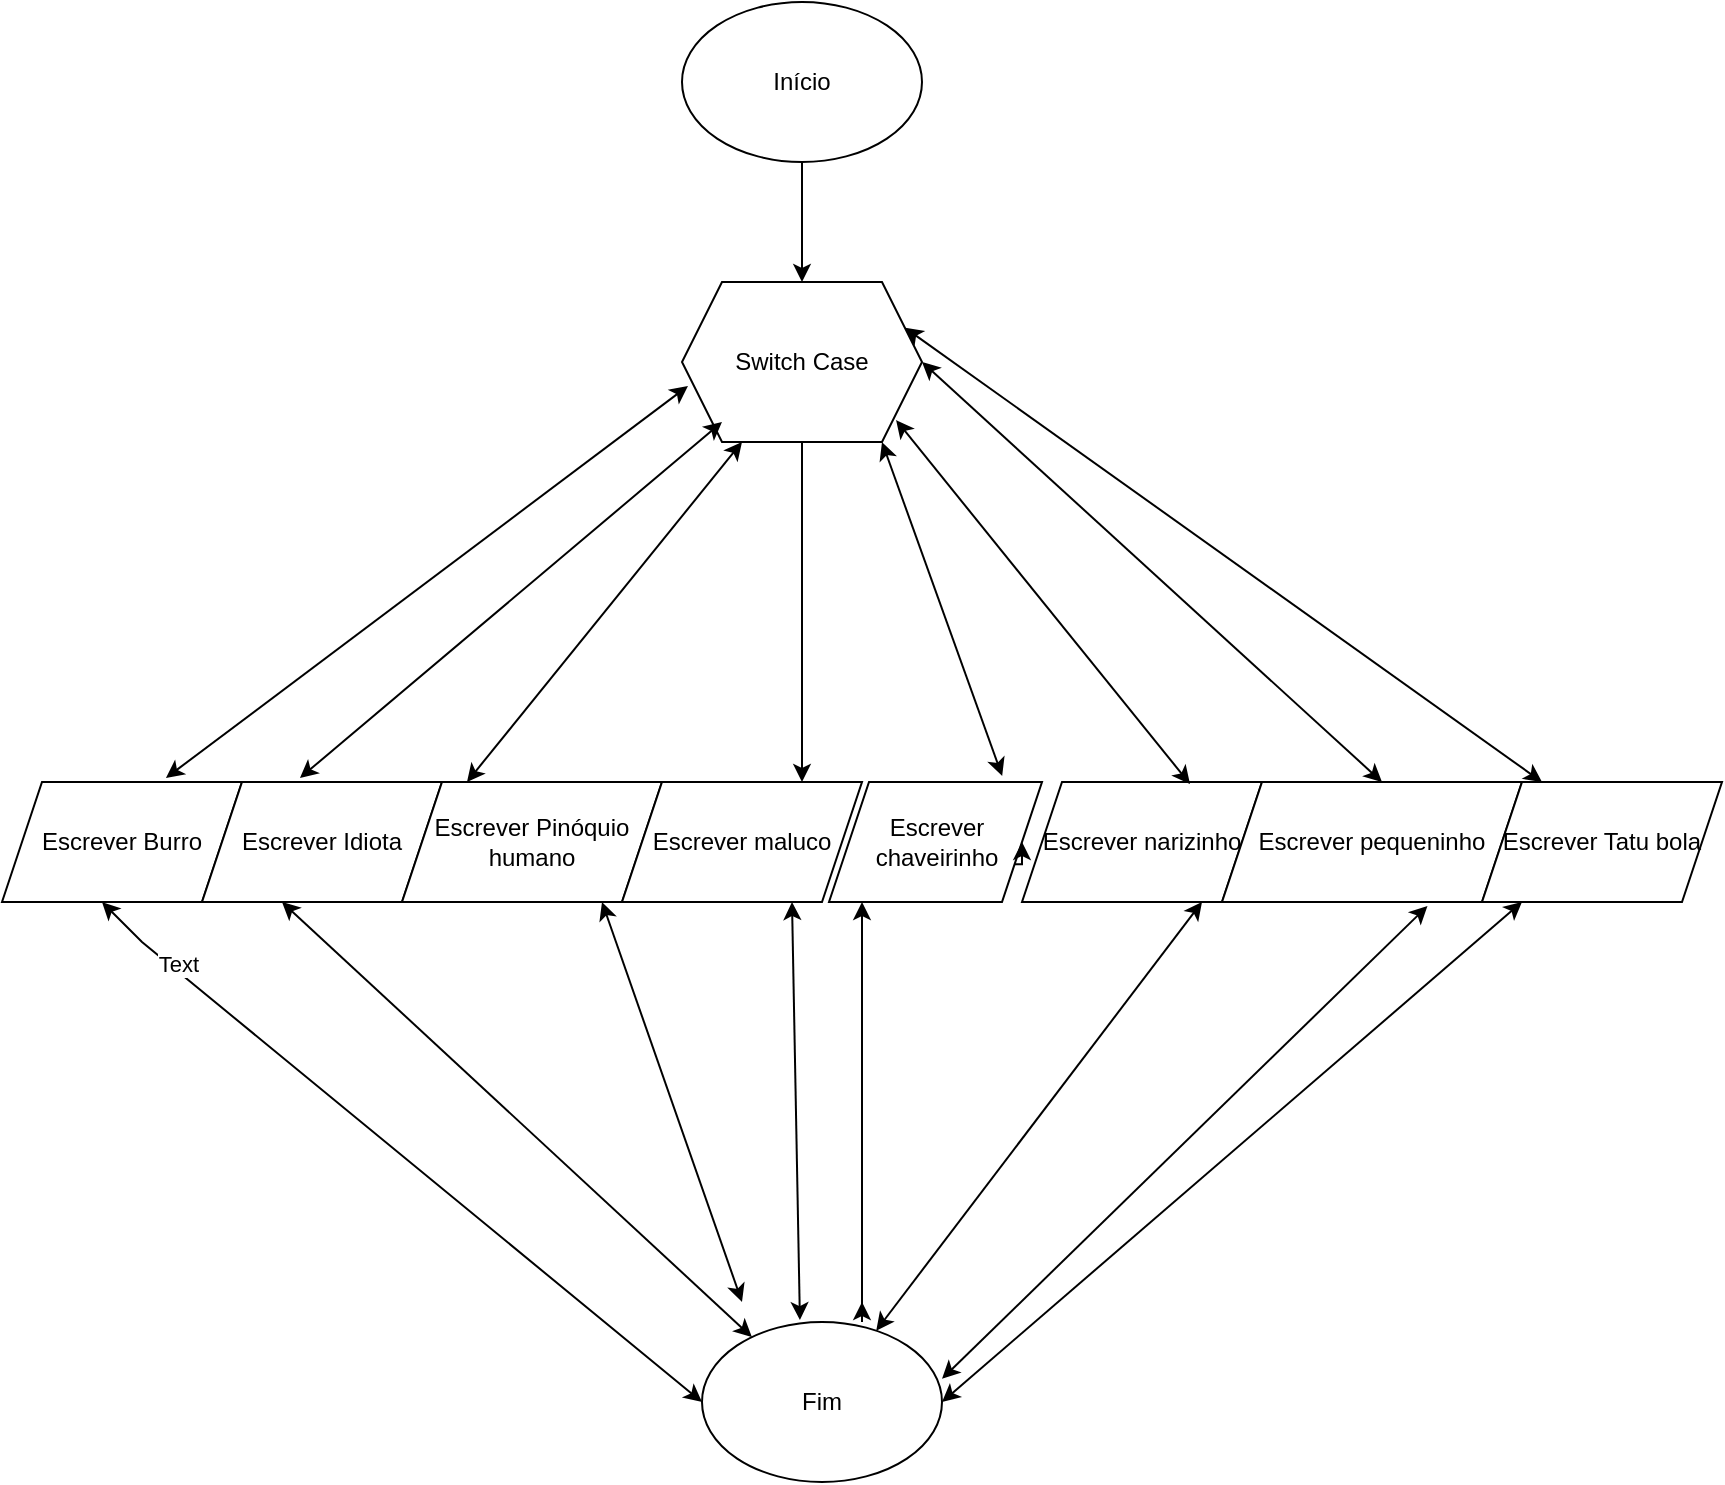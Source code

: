 <mxfile version="28.2.5">
  <diagram name="Página-1" id="pJb-V6dzXYDJEG0QzbpZ">
    <mxGraphModel dx="1665" dy="777" grid="1" gridSize="10" guides="1" tooltips="1" connect="1" arrows="1" fold="1" page="1" pageScale="1" pageWidth="827" pageHeight="1169" math="0" shadow="0">
      <root>
        <mxCell id="0" />
        <mxCell id="1" parent="0" />
        <mxCell id="bqbXSqBiP2j7At5uOMp8-8" value="" style="edgeStyle=orthogonalEdgeStyle;rounded=0;orthogonalLoop=1;jettySize=auto;html=1;" edge="1" parent="1" source="bqbXSqBiP2j7At5uOMp8-1" target="bqbXSqBiP2j7At5uOMp8-3">
          <mxGeometry relative="1" as="geometry" />
        </mxCell>
        <mxCell id="bqbXSqBiP2j7At5uOMp8-1" value="Início" style="ellipse;whiteSpace=wrap;html=1;" vertex="1" parent="1">
          <mxGeometry x="340" y="20" width="120" height="80" as="geometry" />
        </mxCell>
        <mxCell id="bqbXSqBiP2j7At5uOMp8-14" value="" style="edgeStyle=orthogonalEdgeStyle;rounded=0;orthogonalLoop=1;jettySize=auto;html=1;entryX=0.75;entryY=0;entryDx=0;entryDy=0;" edge="1" parent="1" source="bqbXSqBiP2j7At5uOMp8-3" target="bqbXSqBiP2j7At5uOMp8-12">
          <mxGeometry relative="1" as="geometry">
            <mxPoint x="400" y="330" as="targetPoint" />
          </mxGeometry>
        </mxCell>
        <mxCell id="bqbXSqBiP2j7At5uOMp8-3" value="Switch Case" style="shape=hexagon;perimeter=hexagonPerimeter2;whiteSpace=wrap;html=1;fixedSize=1;" vertex="1" parent="1">
          <mxGeometry x="340" y="160" width="120" height="80" as="geometry" />
        </mxCell>
        <mxCell id="bqbXSqBiP2j7At5uOMp8-4" value="Escrever Burro" style="shape=parallelogram;perimeter=parallelogramPerimeter;whiteSpace=wrap;html=1;fixedSize=1;" vertex="1" parent="1">
          <mxGeometry y="410" width="120" height="60" as="geometry" />
        </mxCell>
        <mxCell id="bqbXSqBiP2j7At5uOMp8-5" value="Escrever Idiota" style="shape=parallelogram;perimeter=parallelogramPerimeter;whiteSpace=wrap;html=1;fixedSize=1;" vertex="1" parent="1">
          <mxGeometry x="100" y="410" width="120" height="60" as="geometry" />
        </mxCell>
        <mxCell id="bqbXSqBiP2j7At5uOMp8-7" value="Escrever Pinóquio humano" style="shape=parallelogram;perimeter=parallelogramPerimeter;whiteSpace=wrap;html=1;fixedSize=1;" vertex="1" parent="1">
          <mxGeometry x="200" y="410" width="130" height="60" as="geometry" />
        </mxCell>
        <mxCell id="bqbXSqBiP2j7At5uOMp8-9" value="" style="endArrow=classic;startArrow=classic;html=1;rounded=0;exitX=0.683;exitY=-0.033;exitDx=0;exitDy=0;exitPerimeter=0;entryX=0.025;entryY=0.65;entryDx=0;entryDy=0;entryPerimeter=0;" edge="1" parent="1" source="bqbXSqBiP2j7At5uOMp8-4" target="bqbXSqBiP2j7At5uOMp8-3">
          <mxGeometry width="50" height="50" relative="1" as="geometry">
            <mxPoint x="290" y="280" as="sourcePoint" />
            <mxPoint x="340" y="230" as="targetPoint" />
          </mxGeometry>
        </mxCell>
        <mxCell id="bqbXSqBiP2j7At5uOMp8-10" value="" style="endArrow=classic;startArrow=classic;html=1;rounded=0;exitX=0.408;exitY=-0.033;exitDx=0;exitDy=0;exitPerimeter=0;" edge="1" parent="1" source="bqbXSqBiP2j7At5uOMp8-5">
          <mxGeometry width="50" height="50" relative="1" as="geometry">
            <mxPoint x="310" y="280" as="sourcePoint" />
            <mxPoint x="360" y="230" as="targetPoint" />
            <Array as="points" />
          </mxGeometry>
        </mxCell>
        <mxCell id="bqbXSqBiP2j7At5uOMp8-11" value="" style="endArrow=classic;startArrow=classic;html=1;rounded=0;exitX=0.25;exitY=0;exitDx=0;exitDy=0;" edge="1" parent="1" source="bqbXSqBiP2j7At5uOMp8-7">
          <mxGeometry width="50" height="50" relative="1" as="geometry">
            <mxPoint x="320" y="290" as="sourcePoint" />
            <mxPoint x="370" y="240" as="targetPoint" />
          </mxGeometry>
        </mxCell>
        <mxCell id="bqbXSqBiP2j7At5uOMp8-12" value="Escrever maluco" style="shape=parallelogram;perimeter=parallelogramPerimeter;whiteSpace=wrap;html=1;fixedSize=1;" vertex="1" parent="1">
          <mxGeometry x="310" y="410" width="120" height="60" as="geometry" />
        </mxCell>
        <mxCell id="bqbXSqBiP2j7At5uOMp8-15" value="Escrever chaveirinho" style="shape=parallelogram;perimeter=parallelogramPerimeter;whiteSpace=wrap;html=1;fixedSize=1;" vertex="1" parent="1">
          <mxGeometry x="413.5" y="410" width="106.5" height="60" as="geometry" />
        </mxCell>
        <mxCell id="bqbXSqBiP2j7At5uOMp8-16" value="Escrever narizinho" style="shape=parallelogram;perimeter=parallelogramPerimeter;whiteSpace=wrap;html=1;fixedSize=1;" vertex="1" parent="1">
          <mxGeometry x="510" y="410" width="120" height="60" as="geometry" />
        </mxCell>
        <mxCell id="bqbXSqBiP2j7At5uOMp8-17" value="Escrever pequeninho" style="shape=parallelogram;perimeter=parallelogramPerimeter;whiteSpace=wrap;html=1;fixedSize=1;" vertex="1" parent="1">
          <mxGeometry x="610" y="410" width="150" height="60" as="geometry" />
        </mxCell>
        <mxCell id="bqbXSqBiP2j7At5uOMp8-18" value="" style="endArrow=classic;startArrow=classic;html=1;rounded=0;entryX=0.813;entryY=-0.05;entryDx=0;entryDy=0;entryPerimeter=0;" edge="1" parent="1" target="bqbXSqBiP2j7At5uOMp8-15">
          <mxGeometry width="50" height="50" relative="1" as="geometry">
            <mxPoint x="440" y="240" as="sourcePoint" />
            <mxPoint x="490" y="290" as="targetPoint" />
          </mxGeometry>
        </mxCell>
        <mxCell id="bqbXSqBiP2j7At5uOMp8-21" value="" style="endArrow=classic;startArrow=classic;html=1;rounded=0;entryX=0.7;entryY=0.017;entryDx=0;entryDy=0;entryPerimeter=0;exitX=0.892;exitY=0.863;exitDx=0;exitDy=0;exitPerimeter=0;" edge="1" parent="1" source="bqbXSqBiP2j7At5uOMp8-3" target="bqbXSqBiP2j7At5uOMp8-16">
          <mxGeometry width="50" height="50" relative="1" as="geometry">
            <mxPoint x="480" y="260" as="sourcePoint" />
            <mxPoint x="530" y="210" as="targetPoint" />
          </mxGeometry>
        </mxCell>
        <mxCell id="bqbXSqBiP2j7At5uOMp8-22" value="Fim" style="ellipse;whiteSpace=wrap;html=1;" vertex="1" parent="1">
          <mxGeometry x="350" y="680" width="120" height="80" as="geometry" />
        </mxCell>
        <mxCell id="bqbXSqBiP2j7At5uOMp8-25" value="" style="endArrow=classic;startArrow=classic;html=1;rounded=0;entryX=0;entryY=0.5;entryDx=0;entryDy=0;" edge="1" parent="1" target="bqbXSqBiP2j7At5uOMp8-22">
          <mxGeometry width="50" height="50" relative="1" as="geometry">
            <mxPoint x="50" y="470" as="sourcePoint" />
            <mxPoint x="90" y="510" as="targetPoint" />
            <Array as="points">
              <mxPoint x="70" y="490" />
            </Array>
          </mxGeometry>
        </mxCell>
        <mxCell id="bqbXSqBiP2j7At5uOMp8-26" value="Text" style="edgeLabel;html=1;align=center;verticalAlign=middle;resizable=0;points=[];" vertex="1" connectable="0" parent="bqbXSqBiP2j7At5uOMp8-25">
          <mxGeometry x="-0.75" y="3" relative="1" as="geometry">
            <mxPoint as="offset" />
          </mxGeometry>
        </mxCell>
        <mxCell id="bqbXSqBiP2j7At5uOMp8-27" value="" style="endArrow=classic;startArrow=classic;html=1;rounded=0;" edge="1" parent="1" target="bqbXSqBiP2j7At5uOMp8-22">
          <mxGeometry width="50" height="50" relative="1" as="geometry">
            <mxPoint x="140" y="470" as="sourcePoint" />
            <mxPoint x="190" y="510" as="targetPoint" />
          </mxGeometry>
        </mxCell>
        <mxCell id="bqbXSqBiP2j7At5uOMp8-30" value="" style="endArrow=classic;startArrow=classic;html=1;rounded=0;entryX=0.685;entryY=1.033;entryDx=0;entryDy=0;entryPerimeter=0;" edge="1" parent="1" target="bqbXSqBiP2j7At5uOMp8-17">
          <mxGeometry width="50" height="50" relative="1" as="geometry">
            <mxPoint x="469.996" y="708.426" as="sourcePoint" />
            <mxPoint x="713.16" y="500" as="targetPoint" />
          </mxGeometry>
        </mxCell>
        <mxCell id="bqbXSqBiP2j7At5uOMp8-31" value="" style="endArrow=classic;startArrow=classic;html=1;rounded=0;" edge="1" parent="1" source="bqbXSqBiP2j7At5uOMp8-22">
          <mxGeometry width="50" height="50" relative="1" as="geometry">
            <mxPoint x="550" y="520" as="sourcePoint" />
            <mxPoint x="600" y="470" as="targetPoint" />
          </mxGeometry>
        </mxCell>
        <mxCell id="bqbXSqBiP2j7At5uOMp8-32" value="" style="endArrow=classic;startArrow=classic;html=1;rounded=0;" edge="1" parent="1">
          <mxGeometry width="50" height="50" relative="1" as="geometry">
            <mxPoint x="430" y="670" as="sourcePoint" />
            <mxPoint x="430" y="470" as="targetPoint" />
            <Array as="points">
              <mxPoint x="430" y="680" />
            </Array>
          </mxGeometry>
        </mxCell>
        <mxCell id="bqbXSqBiP2j7At5uOMp8-33" value="" style="endArrow=classic;startArrow=classic;html=1;rounded=0;" edge="1" parent="1">
          <mxGeometry width="50" height="50" relative="1" as="geometry">
            <mxPoint x="300" y="470" as="sourcePoint" />
            <mxPoint x="370" y="670" as="targetPoint" />
          </mxGeometry>
        </mxCell>
        <mxCell id="bqbXSqBiP2j7At5uOMp8-34" value="" style="endArrow=classic;startArrow=classic;html=1;rounded=0;entryX=1;entryY=0.5;entryDx=0;entryDy=0;" edge="1" parent="1" target="bqbXSqBiP2j7At5uOMp8-3">
          <mxGeometry width="50" height="50" relative="1" as="geometry">
            <mxPoint x="690" y="410" as="sourcePoint" />
            <mxPoint x="740" y="360" as="targetPoint" />
          </mxGeometry>
        </mxCell>
        <mxCell id="bqbXSqBiP2j7At5uOMp8-35" value="" style="endArrow=classic;startArrow=classic;html=1;rounded=0;entryX=0.408;entryY=-0.012;entryDx=0;entryDy=0;entryPerimeter=0;" edge="1" parent="1" target="bqbXSqBiP2j7At5uOMp8-22">
          <mxGeometry width="50" height="50" relative="1" as="geometry">
            <mxPoint x="395" y="470" as="sourcePoint" />
            <mxPoint x="425" y="550" as="targetPoint" />
          </mxGeometry>
        </mxCell>
        <mxCell id="bqbXSqBiP2j7At5uOMp8-36" value="Escrever Tatu bola" style="shape=parallelogram;perimeter=parallelogramPerimeter;whiteSpace=wrap;html=1;fixedSize=1;" vertex="1" parent="1">
          <mxGeometry x="740" y="410" width="120" height="60" as="geometry" />
        </mxCell>
        <mxCell id="bqbXSqBiP2j7At5uOMp8-37" value="" style="endArrow=classic;startArrow=classic;html=1;rounded=0;exitX=1;exitY=0.5;exitDx=0;exitDy=0;" edge="1" parent="1" source="bqbXSqBiP2j7At5uOMp8-22">
          <mxGeometry width="50" height="50" relative="1" as="geometry">
            <mxPoint x="710" y="520" as="sourcePoint" />
            <mxPoint x="760" y="470" as="targetPoint" />
          </mxGeometry>
        </mxCell>
        <mxCell id="bqbXSqBiP2j7At5uOMp8-38" value="" style="endArrow=classic;startArrow=classic;html=1;rounded=0;entryX=0.25;entryY=0;entryDx=0;entryDy=0;exitX=1;exitY=0.25;exitDx=0;exitDy=0;" edge="1" parent="1" source="bqbXSqBiP2j7At5uOMp8-3" target="bqbXSqBiP2j7At5uOMp8-36">
          <mxGeometry width="50" height="50" relative="1" as="geometry">
            <mxPoint x="680" y="290" as="sourcePoint" />
            <mxPoint x="730" y="240" as="targetPoint" />
          </mxGeometry>
        </mxCell>
        <mxCell id="bqbXSqBiP2j7At5uOMp8-39" style="edgeStyle=orthogonalEdgeStyle;rounded=0;orthogonalLoop=1;jettySize=auto;html=1;exitX=1;exitY=0.75;exitDx=0;exitDy=0;entryX=1;entryY=0.5;entryDx=0;entryDy=0;" edge="1" parent="1" source="bqbXSqBiP2j7At5uOMp8-15" target="bqbXSqBiP2j7At5uOMp8-15">
          <mxGeometry relative="1" as="geometry" />
        </mxCell>
      </root>
    </mxGraphModel>
  </diagram>
</mxfile>
